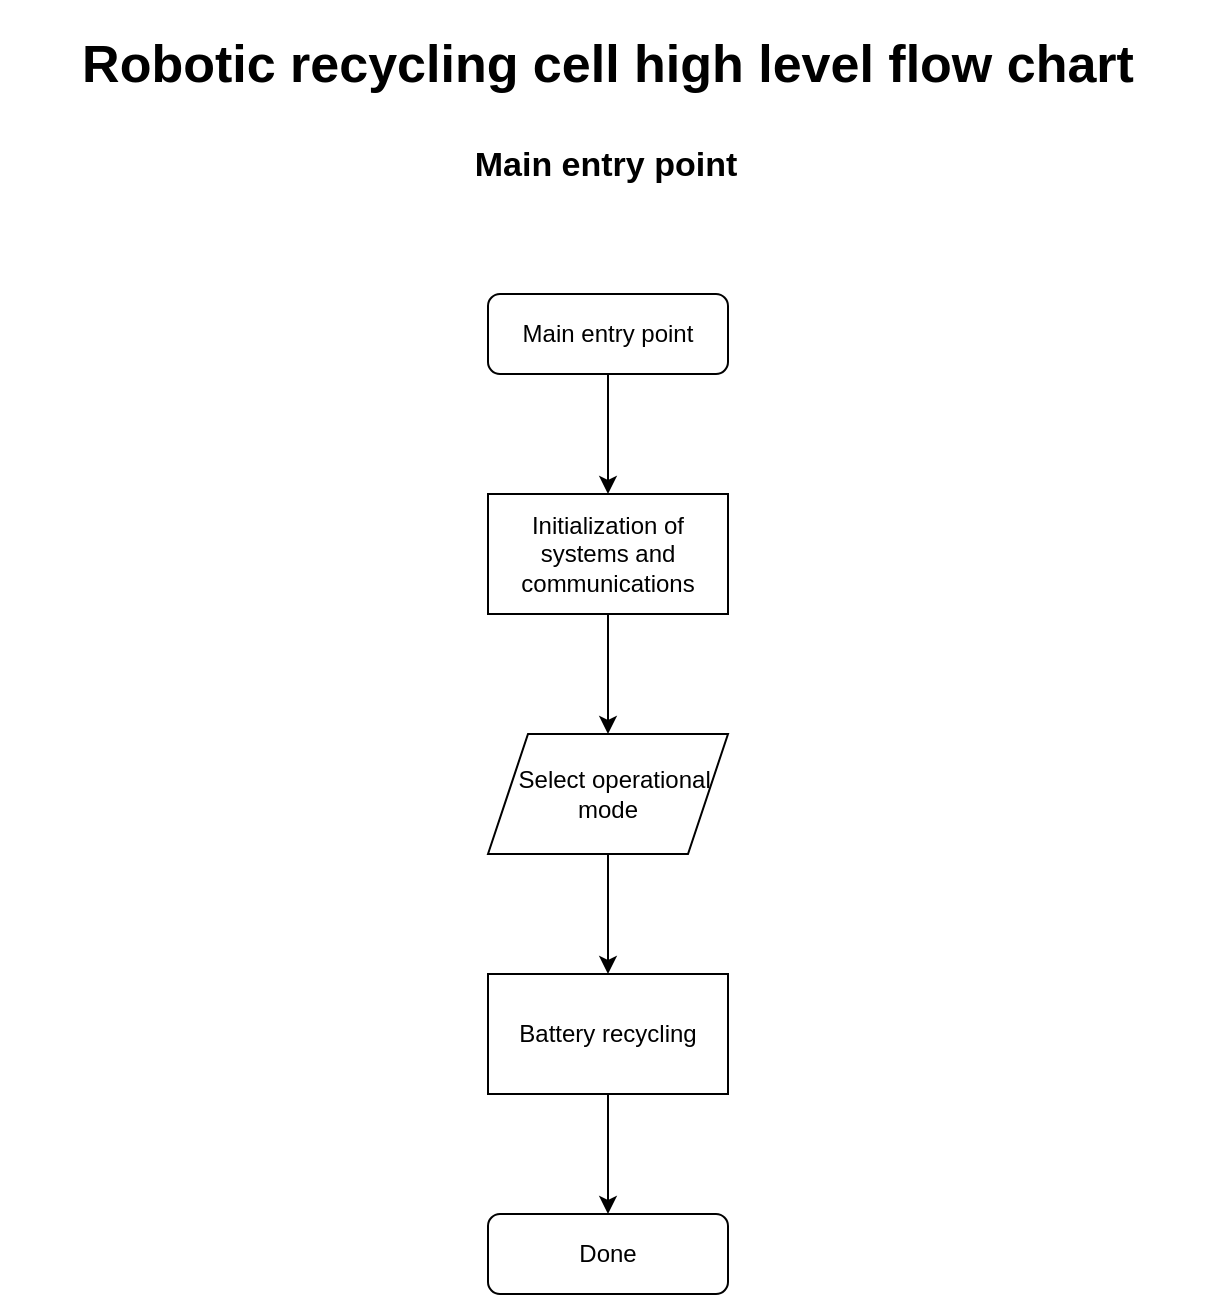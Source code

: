<mxfile version="26.1.1" pages="7">
  <diagram id="C5RBs43oDa-KdzZeNtuy" name="Main">
    <mxGraphModel dx="834" dy="511" grid="1" gridSize="10" guides="1" tooltips="1" connect="1" arrows="1" fold="1" page="1" pageScale="1" pageWidth="827" pageHeight="1169" math="0" shadow="0">
      <root>
        <mxCell id="WIyWlLk6GJQsqaUBKTNV-0" />
        <mxCell id="WIyWlLk6GJQsqaUBKTNV-1" parent="WIyWlLk6GJQsqaUBKTNV-0" />
        <mxCell id="11RXBTAd65POD9zUKf5H-2" value="" style="edgeStyle=orthogonalEdgeStyle;rounded=0;orthogonalLoop=1;jettySize=auto;html=1;" parent="WIyWlLk6GJQsqaUBKTNV-1" source="WIyWlLk6GJQsqaUBKTNV-3" target="11RXBTAd65POD9zUKf5H-0" edge="1">
          <mxGeometry relative="1" as="geometry" />
        </mxCell>
        <mxCell id="WIyWlLk6GJQsqaUBKTNV-3" value="Main entry point" style="rounded=1;whiteSpace=wrap;html=1;fontSize=12;glass=0;strokeWidth=1;shadow=0;" parent="WIyWlLk6GJQsqaUBKTNV-1" vertex="1">
          <mxGeometry x="354" y="160" width="120" height="40" as="geometry" />
        </mxCell>
        <mxCell id="q_KfeEagSFL4IjDplxOT-31" value="&lt;h1&gt;&lt;font style=&quot;font-size: 26px;&quot;&gt;Robotic recycling cell high level flow chart&lt;/font&gt;&lt;/h1&gt;" style="text;html=1;align=center;verticalAlign=middle;whiteSpace=wrap;rounded=0;" parent="WIyWlLk6GJQsqaUBKTNV-1" vertex="1">
          <mxGeometry x="111" y="30" width="606" height="30" as="geometry" />
        </mxCell>
        <mxCell id="11RXBTAd65POD9zUKf5H-4" value="" style="edgeStyle=orthogonalEdgeStyle;rounded=0;orthogonalLoop=1;jettySize=auto;html=1;" parent="WIyWlLk6GJQsqaUBKTNV-1" source="11RXBTAd65POD9zUKf5H-0" target="11RXBTAd65POD9zUKf5H-3" edge="1">
          <mxGeometry relative="1" as="geometry" />
        </mxCell>
        <mxCell id="11RXBTAd65POD9zUKf5H-0" value="Initialization of systems and communications" style="rounded=0;whiteSpace=wrap;html=1;" parent="WIyWlLk6GJQsqaUBKTNV-1" vertex="1">
          <mxGeometry x="354" y="260" width="120" height="60" as="geometry" />
        </mxCell>
        <mxCell id="11RXBTAd65POD9zUKf5H-6" value="" style="edgeStyle=orthogonalEdgeStyle;rounded=0;orthogonalLoop=1;jettySize=auto;html=1;" parent="WIyWlLk6GJQsqaUBKTNV-1" source="11RXBTAd65POD9zUKf5H-3" target="11RXBTAd65POD9zUKf5H-5" edge="1">
          <mxGeometry relative="1" as="geometry" />
        </mxCell>
        <mxCell id="11RXBTAd65POD9zUKf5H-3" value="&amp;nbsp; Select operational mode" style="shape=parallelogram;perimeter=parallelogramPerimeter;whiteSpace=wrap;html=1;fixedSize=1;" parent="WIyWlLk6GJQsqaUBKTNV-1" vertex="1">
          <mxGeometry x="354" y="380" width="120" height="60" as="geometry" />
        </mxCell>
        <mxCell id="11RXBTAd65POD9zUKf5H-8" value="" style="edgeStyle=orthogonalEdgeStyle;rounded=0;orthogonalLoop=1;jettySize=auto;html=1;" parent="WIyWlLk6GJQsqaUBKTNV-1" source="11RXBTAd65POD9zUKf5H-5" target="11RXBTAd65POD9zUKf5H-7" edge="1">
          <mxGeometry relative="1" as="geometry" />
        </mxCell>
        <mxCell id="11RXBTAd65POD9zUKf5H-5" value="Battery recycling" style="rounded=0;whiteSpace=wrap;html=1;" parent="WIyWlLk6GJQsqaUBKTNV-1" vertex="1">
          <mxGeometry x="354" y="500" width="120" height="60" as="geometry" />
        </mxCell>
        <mxCell id="11RXBTAd65POD9zUKf5H-7" value="Done" style="rounded=1;whiteSpace=wrap;html=1;fontSize=12;glass=0;strokeWidth=1;shadow=0;" parent="WIyWlLk6GJQsqaUBKTNV-1" vertex="1">
          <mxGeometry x="354" y="620" width="120" height="40" as="geometry" />
        </mxCell>
        <mxCell id="r1FCIUtbMPbD_QY-EfRL-0" value="&lt;h2&gt;&lt;font style=&quot;font-size: 17px;&quot;&gt;Main entry point&lt;/font&gt;&lt;/h2&gt;" style="text;html=1;align=center;verticalAlign=middle;whiteSpace=wrap;rounded=0;" vertex="1" parent="WIyWlLk6GJQsqaUBKTNV-1">
          <mxGeometry x="110" y="80" width="606" height="30" as="geometry" />
        </mxCell>
      </root>
    </mxGraphModel>
  </diagram>
  <diagram id="PJaZsdcNJsARZG44BiSc" name="Battery recycling">
    <mxGraphModel dx="1043" dy="639" grid="1" gridSize="10" guides="1" tooltips="1" connect="1" arrows="1" fold="1" page="1" pageScale="1" pageWidth="850" pageHeight="1100" math="0" shadow="0">
      <root>
        <mxCell id="0" />
        <mxCell id="1" parent="0" />
        <mxCell id="eTsdoco1rKTCBjLnpUmi-1" value="&lt;h1&gt;&lt;font style=&quot;font-size: 26px;&quot;&gt;Robotic recycling cell flow chart&lt;/font&gt;&lt;/h1&gt;" style="text;html=1;align=center;verticalAlign=middle;whiteSpace=wrap;rounded=0;" vertex="1" parent="1">
          <mxGeometry x="110" y="40" width="606" height="30" as="geometry" />
        </mxCell>
        <mxCell id="eTsdoco1rKTCBjLnpUmi-2" value="&lt;h2&gt;&lt;font style=&quot;font-size: 17px;&quot;&gt;Function: Battery recycling&lt;/font&gt;&lt;/h2&gt;" style="text;html=1;align=center;verticalAlign=middle;whiteSpace=wrap;rounded=0;" vertex="1" parent="1">
          <mxGeometry x="110" y="80" width="606" height="30" as="geometry" />
        </mxCell>
        <mxCell id="eTsdoco1rKTCBjLnpUmi-3" value="" style="edgeStyle=orthogonalEdgeStyle;rounded=0;orthogonalLoop=1;jettySize=auto;html=1;" edge="1" parent="1" source="eTsdoco1rKTCBjLnpUmi-4" target="eTsdoco1rKTCBjLnpUmi-6">
          <mxGeometry relative="1" as="geometry" />
        </mxCell>
        <mxCell id="eTsdoco1rKTCBjLnpUmi-4" value="Battery pack lid removal" style="rounded=0;whiteSpace=wrap;html=1;" vertex="1" parent="1">
          <mxGeometry x="353" y="280" width="120" height="60" as="geometry" />
        </mxCell>
        <mxCell id="eTsdoco1rKTCBjLnpUmi-5" value="" style="edgeStyle=orthogonalEdgeStyle;rounded=0;orthogonalLoop=1;jettySize=auto;html=1;" edge="1" parent="1" source="eTsdoco1rKTCBjLnpUmi-6" target="eTsdoco1rKTCBjLnpUmi-8">
          <mxGeometry relative="1" as="geometry" />
        </mxCell>
        <mxCell id="eTsdoco1rKTCBjLnpUmi-6" value="Battery pack analysis" style="rounded=0;whiteSpace=wrap;html=1;" vertex="1" parent="1">
          <mxGeometry x="353" y="420" width="120" height="60" as="geometry" />
        </mxCell>
        <mxCell id="eTsdoco1rKTCBjLnpUmi-7" value="" style="edgeStyle=orthogonalEdgeStyle;rounded=0;orthogonalLoop=1;jettySize=auto;html=1;" edge="1" parent="1" source="eTsdoco1rKTCBjLnpUmi-8" target="eTsdoco1rKTCBjLnpUmi-10">
          <mxGeometry relative="1" as="geometry" />
        </mxCell>
        <mxCell id="eTsdoco1rKTCBjLnpUmi-8" value="Swap bad modules" style="rounded=0;whiteSpace=wrap;html=1;" vertex="1" parent="1">
          <mxGeometry x="353" y="560" width="120" height="60" as="geometry" />
        </mxCell>
        <mxCell id="eTsdoco1rKTCBjLnpUmi-9" value="" style="edgeStyle=orthogonalEdgeStyle;rounded=0;orthogonalLoop=1;jettySize=auto;html=1;" edge="1" parent="1" source="eTsdoco1rKTCBjLnpUmi-10" target="eTsdoco1rKTCBjLnpUmi-12">
          <mxGeometry relative="1" as="geometry" />
        </mxCell>
        <mxCell id="eTsdoco1rKTCBjLnpUmi-10" value="Place missing modules" style="rounded=0;whiteSpace=wrap;html=1;" vertex="1" parent="1">
          <mxGeometry x="353" y="700" width="120" height="60" as="geometry" />
        </mxCell>
        <mxCell id="eTsdoco1rKTCBjLnpUmi-11" value="" style="edgeStyle=orthogonalEdgeStyle;rounded=0;orthogonalLoop=1;jettySize=auto;html=1;" edge="1" parent="1" source="eTsdoco1rKTCBjLnpUmi-12">
          <mxGeometry relative="1" as="geometry">
            <mxPoint x="413" y="980" as="targetPoint" />
          </mxGeometry>
        </mxCell>
        <mxCell id="eTsdoco1rKTCBjLnpUmi-12" value="Reinstall battery pack lid" style="rounded=0;whiteSpace=wrap;html=1;" vertex="1" parent="1">
          <mxGeometry x="353" y="840" width="120" height="60" as="geometry" />
        </mxCell>
        <mxCell id="eTsdoco1rKTCBjLnpUmi-13" value="Return" style="rounded=1;whiteSpace=wrap;html=1;fontSize=12;glass=0;strokeWidth=1;shadow=0;" vertex="1" parent="1">
          <mxGeometry x="354" y="980" width="120" height="40" as="geometry" />
        </mxCell>
        <mxCell id="eTsdoco1rKTCBjLnpUmi-14" value="" style="edgeStyle=orthogonalEdgeStyle;rounded=0;orthogonalLoop=1;jettySize=auto;html=1;" edge="1" parent="1">
          <mxGeometry relative="1" as="geometry">
            <mxPoint x="412.76" y="200" as="sourcePoint" />
            <mxPoint x="412.76" y="280" as="targetPoint" />
          </mxGeometry>
        </mxCell>
        <mxCell id="eTsdoco1rKTCBjLnpUmi-15" value="Entry point" style="rounded=1;whiteSpace=wrap;html=1;fontSize=12;glass=0;strokeWidth=1;shadow=0;" vertex="1" parent="1">
          <mxGeometry x="353" y="160" width="120" height="40" as="geometry" />
        </mxCell>
      </root>
    </mxGraphModel>
  </diagram>
  <diagram id="CGB4twL7A_MsffzvQkka" name="Lid removal">
    <mxGraphModel dx="981" dy="601" grid="1" gridSize="10" guides="1" tooltips="1" connect="1" arrows="1" fold="1" page="1" pageScale="1" pageWidth="850" pageHeight="1100" math="0" shadow="0">
      <root>
        <mxCell id="0" />
        <mxCell id="1" parent="0" />
        <mxCell id="VvLNxAZxilRf3RFcMVJp-2" value="Entry point" style="rounded=1;whiteSpace=wrap;html=1;fontSize=12;glass=0;strokeWidth=1;shadow=0;" vertex="1" parent="1">
          <mxGeometry x="208" y="160" width="120" height="40" as="geometry" />
        </mxCell>
        <mxCell id="VvLNxAZxilRf3RFcMVJp-3" value="&lt;h1&gt;&lt;font style=&quot;font-size: 26px;&quot;&gt;Robotic recycling cell flow chart&lt;/font&gt;&lt;/h1&gt;" style="text;html=1;align=center;verticalAlign=middle;whiteSpace=wrap;rounded=0;" vertex="1" parent="1">
          <mxGeometry x="110" y="40" width="606" height="30" as="geometry" />
        </mxCell>
        <mxCell id="VvLNxAZxilRf3RFcMVJp-4" value="&lt;h2&gt;&lt;font style=&quot;font-size: 17px;&quot;&gt;Function: Battery pack lid removal&lt;/font&gt;&lt;/h2&gt;" style="text;html=1;align=center;verticalAlign=middle;whiteSpace=wrap;rounded=0;" vertex="1" parent="1">
          <mxGeometry x="110" y="80" width="606" height="30" as="geometry" />
        </mxCell>
        <mxCell id="VvLNxAZxilRf3RFcMVJp-5" value="" style="edgeStyle=orthogonalEdgeStyle;rounded=0;orthogonalLoop=1;jettySize=auto;html=1;" edge="1" parent="1" source="VvLNxAZxilRf3RFcMVJp-6" target="VvLNxAZxilRf3RFcMVJp-8">
          <mxGeometry relative="1" as="geometry" />
        </mxCell>
        <mxCell id="VvLNxAZxilRf3RFcMVJp-6" value="&lt;div&gt;Robot action&lt;/div&gt;Open gripper" style="rounded=0;whiteSpace=wrap;html=1;" vertex="1" parent="1">
          <mxGeometry x="208" y="280" width="120" height="60" as="geometry" />
        </mxCell>
        <mxCell id="VvLNxAZxilRf3RFcMVJp-7" value="" style="edgeStyle=orthogonalEdgeStyle;rounded=0;orthogonalLoop=1;jettySize=auto;html=1;" edge="1" parent="1" source="VvLNxAZxilRf3RFcMVJp-8" target="VvLNxAZxilRf3RFcMVJp-10">
          <mxGeometry relative="1" as="geometry" />
        </mxCell>
        <mxCell id="VvLNxAZxilRf3RFcMVJp-8" value="Robot move-J&lt;div&gt;Home&lt;/div&gt;" style="rounded=0;whiteSpace=wrap;html=1;" vertex="1" parent="1">
          <mxGeometry x="208" y="420" width="120" height="60" as="geometry" />
        </mxCell>
        <mxCell id="VvLNxAZxilRf3RFcMVJp-9" value="" style="edgeStyle=orthogonalEdgeStyle;rounded=0;orthogonalLoop=1;jettySize=auto;html=1;" edge="1" parent="1" source="VvLNxAZxilRf3RFcMVJp-10" target="VvLNxAZxilRf3RFcMVJp-12">
          <mxGeometry relative="1" as="geometry" />
        </mxCell>
        <mxCell id="VvLNxAZxilRf3RFcMVJp-10" value="Robot move-J&lt;div&gt;Lid pickup app.&lt;/div&gt;" style="rounded=0;whiteSpace=wrap;html=1;" vertex="1" parent="1">
          <mxGeometry x="208" y="560" width="120" height="60" as="geometry" />
        </mxCell>
        <mxCell id="VvLNxAZxilRf3RFcMVJp-11" value="" style="edgeStyle=orthogonalEdgeStyle;rounded=0;orthogonalLoop=1;jettySize=auto;html=1;" edge="1" parent="1" source="VvLNxAZxilRf3RFcMVJp-12" target="VvLNxAZxilRf3RFcMVJp-14">
          <mxGeometry relative="1" as="geometry" />
        </mxCell>
        <mxCell id="VvLNxAZxilRf3RFcMVJp-12" value="Robot move-L&lt;div&gt;Lid pickup&lt;/div&gt;" style="rounded=0;whiteSpace=wrap;html=1;" vertex="1" parent="1">
          <mxGeometry x="208" y="700" width="120" height="60" as="geometry" />
        </mxCell>
        <mxCell id="VvLNxAZxilRf3RFcMVJp-13" value="" style="edgeStyle=orthogonalEdgeStyle;rounded=0;orthogonalLoop=1;jettySize=auto;html=1;" edge="1" parent="1" source="VvLNxAZxilRf3RFcMVJp-14" target="VvLNxAZxilRf3RFcMVJp-16">
          <mxGeometry relative="1" as="geometry" />
        </mxCell>
        <mxCell id="VvLNxAZxilRf3RFcMVJp-14" value="Robot action&lt;div&gt;Close gripper&lt;/div&gt;" style="rounded=0;whiteSpace=wrap;html=1;" vertex="1" parent="1">
          <mxGeometry x="208" y="840" width="120" height="60" as="geometry" />
        </mxCell>
        <mxCell id="VvLNxAZxilRf3RFcMVJp-15" value="" style="edgeStyle=orthogonalEdgeStyle;rounded=0;orthogonalLoop=1;jettySize=auto;html=1;entryX=0.5;entryY=0;entryDx=0;entryDy=0;exitX=0.5;exitY=1;exitDx=0;exitDy=0;" edge="1" parent="1" source="VvLNxAZxilRf3RFcMVJp-16" target="VvLNxAZxilRf3RFcMVJp-18">
          <mxGeometry relative="1" as="geometry">
            <Array as="points">
              <mxPoint x="268" y="1060" />
              <mxPoint x="423" y="1060" />
              <mxPoint x="423" y="260" />
              <mxPoint x="583" y="260" />
            </Array>
          </mxGeometry>
        </mxCell>
        <mxCell id="VvLNxAZxilRf3RFcMVJp-16" value="Robot move-L&lt;div&gt;Lid pickup app.&lt;/div&gt;" style="rounded=0;whiteSpace=wrap;html=1;" vertex="1" parent="1">
          <mxGeometry x="208" y="980" width="120" height="60" as="geometry" />
        </mxCell>
        <mxCell id="VvLNxAZxilRf3RFcMVJp-29" value="" style="edgeStyle=orthogonalEdgeStyle;rounded=0;orthogonalLoop=1;jettySize=auto;html=1;" edge="1" parent="1" source="VvLNxAZxilRf3RFcMVJp-18" target="VvLNxAZxilRf3RFcMVJp-20">
          <mxGeometry relative="1" as="geometry" />
        </mxCell>
        <mxCell id="VvLNxAZxilRf3RFcMVJp-18" value="Robot move-J&lt;div&gt;Lid storage app.&lt;/div&gt;" style="rounded=0;whiteSpace=wrap;html=1;" vertex="1" parent="1">
          <mxGeometry x="523" y="280" width="120" height="60" as="geometry" />
        </mxCell>
        <mxCell id="VvLNxAZxilRf3RFcMVJp-19" value="" style="edgeStyle=orthogonalEdgeStyle;rounded=0;orthogonalLoop=1;jettySize=auto;html=1;" edge="1" parent="1" source="VvLNxAZxilRf3RFcMVJp-20" target="VvLNxAZxilRf3RFcMVJp-22">
          <mxGeometry relative="1" as="geometry" />
        </mxCell>
        <mxCell id="VvLNxAZxilRf3RFcMVJp-20" value="Robot move-L&lt;div&gt;Lid storage&lt;/div&gt;" style="rounded=0;whiteSpace=wrap;html=1;" vertex="1" parent="1">
          <mxGeometry x="523" y="420" width="120" height="60" as="geometry" />
        </mxCell>
        <mxCell id="VvLNxAZxilRf3RFcMVJp-21" value="" style="edgeStyle=orthogonalEdgeStyle;rounded=0;orthogonalLoop=1;jettySize=auto;html=1;" edge="1" parent="1" source="VvLNxAZxilRf3RFcMVJp-22" target="VvLNxAZxilRf3RFcMVJp-24">
          <mxGeometry relative="1" as="geometry" />
        </mxCell>
        <mxCell id="VvLNxAZxilRf3RFcMVJp-22" value="Robot action&lt;div&gt;Open gripper&lt;/div&gt;" style="rounded=0;whiteSpace=wrap;html=1;" vertex="1" parent="1">
          <mxGeometry x="523" y="560" width="120" height="60" as="geometry" />
        </mxCell>
        <mxCell id="VvLNxAZxilRf3RFcMVJp-23" value="" style="edgeStyle=orthogonalEdgeStyle;rounded=0;orthogonalLoop=1;jettySize=auto;html=1;" edge="1" parent="1" source="VvLNxAZxilRf3RFcMVJp-24" target="VvLNxAZxilRf3RFcMVJp-26">
          <mxGeometry relative="1" as="geometry" />
        </mxCell>
        <mxCell id="VvLNxAZxilRf3RFcMVJp-24" value="Robot move-L&lt;div&gt;Lid storage app.&lt;/div&gt;" style="rounded=0;whiteSpace=wrap;html=1;" vertex="1" parent="1">
          <mxGeometry x="523" y="700" width="120" height="60" as="geometry" />
        </mxCell>
        <mxCell id="VvLNxAZxilRf3RFcMVJp-25" value="" style="edgeStyle=orthogonalEdgeStyle;rounded=0;orthogonalLoop=1;jettySize=auto;html=1;" edge="1" parent="1" source="VvLNxAZxilRf3RFcMVJp-26" target="VvLNxAZxilRf3RFcMVJp-27">
          <mxGeometry relative="1" as="geometry" />
        </mxCell>
        <mxCell id="VvLNxAZxilRf3RFcMVJp-26" value="Robot move-J&lt;div&gt;Home&lt;/div&gt;" style="rounded=0;whiteSpace=wrap;html=1;" vertex="1" parent="1">
          <mxGeometry x="523" y="840" width="120" height="60" as="geometry" />
        </mxCell>
        <mxCell id="VvLNxAZxilRf3RFcMVJp-27" value="Return" style="rounded=1;whiteSpace=wrap;html=1;fontSize=12;glass=0;strokeWidth=1;shadow=0;" vertex="1" parent="1">
          <mxGeometry x="523" y="980" width="120" height="40" as="geometry" />
        </mxCell>
        <mxCell id="VvLNxAZxilRf3RFcMVJp-28" value="" style="edgeStyle=orthogonalEdgeStyle;rounded=0;orthogonalLoop=1;jettySize=auto;html=1;" edge="1" parent="1">
          <mxGeometry relative="1" as="geometry">
            <mxPoint x="267.71" y="200" as="sourcePoint" />
            <mxPoint x="267.71" y="280" as="targetPoint" />
          </mxGeometry>
        </mxCell>
        <mxCell id="qJ6B0gjStWBx_j2CukSp-1" value="move-J represents a joint move of the TCP&lt;div&gt;&lt;br&gt;&lt;div&gt;move-L represents a linear move of the TCP&lt;/div&gt;&lt;div&gt;&lt;br&gt;&lt;/div&gt;&lt;div&gt;app. is short for approach and reffers to the approach position for a specific target&lt;/div&gt;&lt;/div&gt;" style="text;html=1;align=center;verticalAlign=middle;whiteSpace=wrap;rounded=0;" vertex="1" parent="1">
          <mxGeometry x="523" y="110" width="300" height="120" as="geometry" />
        </mxCell>
      </root>
    </mxGraphModel>
  </diagram>
  <diagram id="eQ-NQ8rqkrDSpY9TxrYD" name="Lid retrieval">
    <mxGraphModel dx="836" dy="518" grid="1" gridSize="10" guides="1" tooltips="1" connect="1" arrows="1" fold="1" page="1" pageScale="1" pageWidth="850" pageHeight="1100" math="0" shadow="0">
      <root>
        <mxCell id="0" />
        <mxCell id="1" parent="0" />
        <mxCell id="nUKtWlXIWF9nwfO6Lr5z-1" value="Entry point" style="rounded=1;whiteSpace=wrap;html=1;fontSize=12;glass=0;strokeWidth=1;shadow=0;" parent="1" vertex="1">
          <mxGeometry x="208" y="160" width="120" height="40" as="geometry" />
        </mxCell>
        <mxCell id="nUKtWlXIWF9nwfO6Lr5z-2" value="&lt;h1&gt;&lt;font style=&quot;font-size: 26px;&quot;&gt;Robotic recycling cell flow chart&lt;/font&gt;&lt;/h1&gt;" style="text;html=1;align=center;verticalAlign=middle;whiteSpace=wrap;rounded=0;" parent="1" vertex="1">
          <mxGeometry x="110" y="40" width="606" height="30" as="geometry" />
        </mxCell>
        <mxCell id="nUKtWlXIWF9nwfO6Lr5z-3" value="&lt;h2&gt;&lt;font style=&quot;font-size: 17px;&quot;&gt;Function: Battery pack lid retrieval&lt;/font&gt;&lt;/h2&gt;" style="text;html=1;align=center;verticalAlign=middle;whiteSpace=wrap;rounded=0;" parent="1" vertex="1">
          <mxGeometry x="110" y="80" width="606" height="30" as="geometry" />
        </mxCell>
        <mxCell id="nUKtWlXIWF9nwfO6Lr5z-4" value="" style="edgeStyle=orthogonalEdgeStyle;rounded=0;orthogonalLoop=1;jettySize=auto;html=1;" parent="1" source="nUKtWlXIWF9nwfO6Lr5z-5" target="nUKtWlXIWF9nwfO6Lr5z-7" edge="1">
          <mxGeometry relative="1" as="geometry" />
        </mxCell>
        <mxCell id="nUKtWlXIWF9nwfO6Lr5z-5" value="&lt;div&gt;Robot action&lt;/div&gt;Open gripper" style="rounded=0;whiteSpace=wrap;html=1;" parent="1" vertex="1">
          <mxGeometry x="208" y="280" width="120" height="60" as="geometry" />
        </mxCell>
        <mxCell id="nUKtWlXIWF9nwfO6Lr5z-6" value="" style="edgeStyle=orthogonalEdgeStyle;rounded=0;orthogonalLoop=1;jettySize=auto;html=1;" parent="1" source="nUKtWlXIWF9nwfO6Lr5z-7" target="nUKtWlXIWF9nwfO6Lr5z-9" edge="1">
          <mxGeometry relative="1" as="geometry" />
        </mxCell>
        <mxCell id="nUKtWlXIWF9nwfO6Lr5z-7" value="Robot move-J&lt;div&gt;Home&lt;/div&gt;" style="rounded=0;whiteSpace=wrap;html=1;" parent="1" vertex="1">
          <mxGeometry x="208" y="420" width="120" height="60" as="geometry" />
        </mxCell>
        <mxCell id="nUKtWlXIWF9nwfO6Lr5z-8" value="" style="edgeStyle=orthogonalEdgeStyle;rounded=0;orthogonalLoop=1;jettySize=auto;html=1;" parent="1" source="nUKtWlXIWF9nwfO6Lr5z-9" target="nUKtWlXIWF9nwfO6Lr5z-11" edge="1">
          <mxGeometry relative="1" as="geometry" />
        </mxCell>
        <mxCell id="nUKtWlXIWF9nwfO6Lr5z-9" value="Robot move-J&lt;div&gt;Lid storage app.&lt;/div&gt;" style="rounded=0;whiteSpace=wrap;html=1;" parent="1" vertex="1">
          <mxGeometry x="208" y="560" width="120" height="60" as="geometry" />
        </mxCell>
        <mxCell id="nUKtWlXIWF9nwfO6Lr5z-10" value="" style="edgeStyle=orthogonalEdgeStyle;rounded=0;orthogonalLoop=1;jettySize=auto;html=1;" parent="1" source="nUKtWlXIWF9nwfO6Lr5z-11" target="nUKtWlXIWF9nwfO6Lr5z-13" edge="1">
          <mxGeometry relative="1" as="geometry" />
        </mxCell>
        <mxCell id="nUKtWlXIWF9nwfO6Lr5z-11" value="Robot move-L&lt;div&gt;Lid storage&lt;/div&gt;" style="rounded=0;whiteSpace=wrap;html=1;" parent="1" vertex="1">
          <mxGeometry x="208" y="700" width="120" height="60" as="geometry" />
        </mxCell>
        <mxCell id="nUKtWlXIWF9nwfO6Lr5z-12" value="" style="edgeStyle=orthogonalEdgeStyle;rounded=0;orthogonalLoop=1;jettySize=auto;html=1;" parent="1" source="nUKtWlXIWF9nwfO6Lr5z-13" target="nUKtWlXIWF9nwfO6Lr5z-15" edge="1">
          <mxGeometry relative="1" as="geometry" />
        </mxCell>
        <mxCell id="nUKtWlXIWF9nwfO6Lr5z-13" value="Robot action&lt;div&gt;Close gripper&lt;/div&gt;" style="rounded=0;whiteSpace=wrap;html=1;" parent="1" vertex="1">
          <mxGeometry x="208" y="840" width="120" height="60" as="geometry" />
        </mxCell>
        <mxCell id="nUKtWlXIWF9nwfO6Lr5z-14" value="" style="edgeStyle=orthogonalEdgeStyle;rounded=0;orthogonalLoop=1;jettySize=auto;html=1;entryX=0.5;entryY=0;entryDx=0;entryDy=0;exitX=0.5;exitY=1;exitDx=0;exitDy=0;" parent="1" source="nUKtWlXIWF9nwfO6Lr5z-15" target="nUKtWlXIWF9nwfO6Lr5z-17" edge="1">
          <mxGeometry relative="1" as="geometry">
            <Array as="points">
              <mxPoint x="268" y="1060" />
              <mxPoint x="423" y="1060" />
              <mxPoint x="423" y="260" />
              <mxPoint x="583" y="260" />
            </Array>
          </mxGeometry>
        </mxCell>
        <mxCell id="nUKtWlXIWF9nwfO6Lr5z-15" value="Robot move-L&lt;div&gt;Lid storage app.&lt;/div&gt;" style="rounded=0;whiteSpace=wrap;html=1;" parent="1" vertex="1">
          <mxGeometry x="208" y="980" width="120" height="60" as="geometry" />
        </mxCell>
        <mxCell id="nUKtWlXIWF9nwfO6Lr5z-16" value="" style="edgeStyle=orthogonalEdgeStyle;rounded=0;orthogonalLoop=1;jettySize=auto;html=1;" parent="1" source="nUKtWlXIWF9nwfO6Lr5z-17" target="nUKtWlXIWF9nwfO6Lr5z-19" edge="1">
          <mxGeometry relative="1" as="geometry" />
        </mxCell>
        <mxCell id="nUKtWlXIWF9nwfO6Lr5z-17" value="Robot move-J&lt;div&gt;Lid pickup app.&lt;/div&gt;" style="rounded=0;whiteSpace=wrap;html=1;" parent="1" vertex="1">
          <mxGeometry x="523" y="280" width="120" height="60" as="geometry" />
        </mxCell>
        <mxCell id="nUKtWlXIWF9nwfO6Lr5z-18" value="" style="edgeStyle=orthogonalEdgeStyle;rounded=0;orthogonalLoop=1;jettySize=auto;html=1;" parent="1" source="nUKtWlXIWF9nwfO6Lr5z-19" target="nUKtWlXIWF9nwfO6Lr5z-21" edge="1">
          <mxGeometry relative="1" as="geometry" />
        </mxCell>
        <mxCell id="nUKtWlXIWF9nwfO6Lr5z-19" value="Robot move-L&lt;div&gt;Lid pickup&lt;/div&gt;" style="rounded=0;whiteSpace=wrap;html=1;" parent="1" vertex="1">
          <mxGeometry x="523" y="420" width="120" height="60" as="geometry" />
        </mxCell>
        <mxCell id="nUKtWlXIWF9nwfO6Lr5z-20" value="" style="edgeStyle=orthogonalEdgeStyle;rounded=0;orthogonalLoop=1;jettySize=auto;html=1;" parent="1" source="nUKtWlXIWF9nwfO6Lr5z-21" target="nUKtWlXIWF9nwfO6Lr5z-23" edge="1">
          <mxGeometry relative="1" as="geometry" />
        </mxCell>
        <mxCell id="nUKtWlXIWF9nwfO6Lr5z-21" value="Robot action&lt;div&gt;Open gripper&lt;/div&gt;" style="rounded=0;whiteSpace=wrap;html=1;" parent="1" vertex="1">
          <mxGeometry x="523" y="560" width="120" height="60" as="geometry" />
        </mxCell>
        <mxCell id="nUKtWlXIWF9nwfO6Lr5z-22" value="" style="edgeStyle=orthogonalEdgeStyle;rounded=0;orthogonalLoop=1;jettySize=auto;html=1;" parent="1" source="nUKtWlXIWF9nwfO6Lr5z-23" target="nUKtWlXIWF9nwfO6Lr5z-25" edge="1">
          <mxGeometry relative="1" as="geometry" />
        </mxCell>
        <mxCell id="nUKtWlXIWF9nwfO6Lr5z-23" value="Robot move-L&lt;div&gt;Lid pickup app.&lt;/div&gt;" style="rounded=0;whiteSpace=wrap;html=1;" parent="1" vertex="1">
          <mxGeometry x="523" y="700" width="120" height="60" as="geometry" />
        </mxCell>
        <mxCell id="nUKtWlXIWF9nwfO6Lr5z-24" value="" style="edgeStyle=orthogonalEdgeStyle;rounded=0;orthogonalLoop=1;jettySize=auto;html=1;" parent="1" source="nUKtWlXIWF9nwfO6Lr5z-25" target="nUKtWlXIWF9nwfO6Lr5z-26" edge="1">
          <mxGeometry relative="1" as="geometry" />
        </mxCell>
        <mxCell id="nUKtWlXIWF9nwfO6Lr5z-25" value="Robot move-J&lt;div&gt;Home&lt;/div&gt;" style="rounded=0;whiteSpace=wrap;html=1;" parent="1" vertex="1">
          <mxGeometry x="523" y="840" width="120" height="60" as="geometry" />
        </mxCell>
        <mxCell id="nUKtWlXIWF9nwfO6Lr5z-26" value="Return" style="rounded=1;whiteSpace=wrap;html=1;fontSize=12;glass=0;strokeWidth=1;shadow=0;" parent="1" vertex="1">
          <mxGeometry x="523" y="980" width="120" height="40" as="geometry" />
        </mxCell>
        <mxCell id="nUKtWlXIWF9nwfO6Lr5z-27" value="" style="edgeStyle=orthogonalEdgeStyle;rounded=0;orthogonalLoop=1;jettySize=auto;html=1;" parent="1" edge="1">
          <mxGeometry relative="1" as="geometry">
            <mxPoint x="267.71" y="200" as="sourcePoint" />
            <mxPoint x="267.71" y="280" as="targetPoint" />
          </mxGeometry>
        </mxCell>
        <mxCell id="5JFHvt00BVsbPhm1ZB-e-1" value="move-J represents a joint move of the TCP&lt;div&gt;&lt;br&gt;&lt;div&gt;move-L represents a linear move of the TCP&lt;/div&gt;&lt;div&gt;&lt;br&gt;&lt;/div&gt;&lt;div&gt;app. is short for approach and reffers to the approach position for a specific target&lt;/div&gt;&lt;/div&gt;" style="text;html=1;align=center;verticalAlign=middle;whiteSpace=wrap;rounded=0;" parent="1" vertex="1">
          <mxGeometry x="523" y="110" width="300" height="120" as="geometry" />
        </mxCell>
      </root>
    </mxGraphModel>
  </diagram>
  <diagram id="5Ox5WLUeD1lvmYbe6ef4" name="Battery pack analysis">
    <mxGraphModel dx="836" dy="518" grid="1" gridSize="10" guides="1" tooltips="1" connect="1" arrows="1" fold="1" page="1" pageScale="1" pageWidth="850" pageHeight="1100" math="0" shadow="0">
      <root>
        <mxCell id="0" />
        <mxCell id="1" parent="0" />
        <mxCell id="JHNQAutd9Ra2wCSpnC10-1" value="&lt;h1&gt;&lt;font style=&quot;font-size: 26px;&quot;&gt;Robotic recycling cell flow chart&lt;/font&gt;&lt;/h1&gt;" style="text;html=1;align=center;verticalAlign=middle;whiteSpace=wrap;rounded=0;" parent="1" vertex="1">
          <mxGeometry x="110" y="40" width="606" height="30" as="geometry" />
        </mxCell>
        <mxCell id="JHNQAutd9Ra2wCSpnC10-2" value="&lt;h2&gt;&lt;font style=&quot;font-size: 17px;&quot;&gt;Function: Battery pack analysis&lt;/font&gt;&lt;/h2&gt;" style="text;html=1;align=center;verticalAlign=middle;whiteSpace=wrap;rounded=0;" parent="1" vertex="1">
          <mxGeometry x="110" y="80" width="606" height="30" as="geometry" />
        </mxCell>
        <mxCell id="JHNQAutd9Ra2wCSpnC10-3" value="" style="edgeStyle=orthogonalEdgeStyle;rounded=0;orthogonalLoop=1;jettySize=auto;html=1;" parent="1" source="JHNQAutd9Ra2wCSpnC10-4" target="JHNQAutd9Ra2wCSpnC10-6" edge="1">
          <mxGeometry relative="1" as="geometry" />
        </mxCell>
        <mxCell id="JHNQAutd9Ra2wCSpnC10-4" value="RPi action&lt;div&gt;Take 10 images&lt;/div&gt;" style="rounded=0;whiteSpace=wrap;html=1;" parent="1" vertex="1">
          <mxGeometry x="353" y="280" width="120" height="60" as="geometry" />
        </mxCell>
        <mxCell id="JHNQAutd9Ra2wCSpnC10-5" value="" style="edgeStyle=orthogonalEdgeStyle;rounded=0;orthogonalLoop=1;jettySize=auto;html=1;" parent="1" source="JHNQAutd9Ra2wCSpnC10-6" target="JHNQAutd9Ra2wCSpnC10-8" edge="1">
          <mxGeometry relative="1" as="geometry" />
        </mxCell>
        <mxCell id="JHNQAutd9Ra2wCSpnC10-6" value="RPi numpy&lt;div&gt;Average images&lt;/div&gt;" style="rounded=0;whiteSpace=wrap;html=1;" parent="1" vertex="1">
          <mxGeometry x="353" y="420" width="120" height="60" as="geometry" />
        </mxCell>
        <mxCell id="JHNQAutd9Ra2wCSpnC10-7" value="" style="edgeStyle=orthogonalEdgeStyle;rounded=0;orthogonalLoop=1;jettySize=auto;html=1;" parent="1" source="JHNQAutd9Ra2wCSpnC10-8" target="JHNQAutd9Ra2wCSpnC10-10" edge="1">
          <mxGeometry relative="1" as="geometry" />
        </mxCell>
        <mxCell id="JHNQAutd9Ra2wCSpnC10-8" value="RPi OpenCV&lt;div&gt;Detect colors&lt;/div&gt;" style="rounded=0;whiteSpace=wrap;html=1;" parent="1" vertex="1">
          <mxGeometry x="353" y="560" width="120" height="60" as="geometry" />
        </mxCell>
        <mxCell id="JHNQAutd9Ra2wCSpnC10-10" value="RPi action&lt;div&gt;Prase array with color data&lt;/div&gt;" style="rounded=0;whiteSpace=wrap;html=1;" parent="1" vertex="1">
          <mxGeometry x="353" y="700" width="120" height="60" as="geometry" />
        </mxCell>
        <mxCell id="JHNQAutd9Ra2wCSpnC10-11" value="" style="edgeStyle=orthogonalEdgeStyle;rounded=0;orthogonalLoop=1;jettySize=auto;html=1;" parent="1" edge="1">
          <mxGeometry relative="1" as="geometry">
            <mxPoint x="413" y="840" as="targetPoint" />
            <mxPoint x="413.0" y="760" as="sourcePoint" />
          </mxGeometry>
        </mxCell>
        <mxCell id="JHNQAutd9Ra2wCSpnC10-13" value="Return" style="rounded=1;whiteSpace=wrap;html=1;fontSize=12;glass=0;strokeWidth=1;shadow=0;" parent="1" vertex="1">
          <mxGeometry x="354" y="840" width="120" height="40" as="geometry" />
        </mxCell>
        <mxCell id="JHNQAutd9Ra2wCSpnC10-14" value="" style="edgeStyle=orthogonalEdgeStyle;rounded=0;orthogonalLoop=1;jettySize=auto;html=1;" parent="1" edge="1">
          <mxGeometry relative="1" as="geometry">
            <mxPoint x="412.76" y="200" as="sourcePoint" />
            <mxPoint x="412.76" y="280" as="targetPoint" />
          </mxGeometry>
        </mxCell>
        <mxCell id="JHNQAutd9Ra2wCSpnC10-15" value="Entry point" style="rounded=1;whiteSpace=wrap;html=1;fontSize=12;glass=0;strokeWidth=1;shadow=0;" parent="1" vertex="1">
          <mxGeometry x="353" y="160" width="120" height="40" as="geometry" />
        </mxCell>
      </root>
    </mxGraphModel>
  </diagram>
  <diagram id="I_1zTt-ktqty37wB5W0t" name="Swap bad modules">
    <mxGraphModel dx="1393" dy="863" grid="1" gridSize="10" guides="1" tooltips="1" connect="1" arrows="1" fold="1" page="1" pageScale="1" pageWidth="850" pageHeight="1100" math="0" shadow="0">
      <root>
        <mxCell id="0" />
        <mxCell id="1" parent="0" />
        <mxCell id="kGXKdoTdgQltqSgIUL9S-1" value="Entry point" style="rounded=1;whiteSpace=wrap;html=1;fontSize=12;glass=0;strokeWidth=1;shadow=0;" parent="1" vertex="1">
          <mxGeometry x="208" y="160" width="120" height="40" as="geometry" />
        </mxCell>
        <mxCell id="kGXKdoTdgQltqSgIUL9S-2" value="&lt;h1&gt;&lt;font style=&quot;font-size: 26px;&quot;&gt;Robotic recycling cell flow chart&lt;/font&gt;&lt;/h1&gt;" style="text;html=1;align=center;verticalAlign=middle;whiteSpace=wrap;rounded=0;" parent="1" vertex="1">
          <mxGeometry x="110" y="40" width="606" height="30" as="geometry" />
        </mxCell>
        <mxCell id="kGXKdoTdgQltqSgIUL9S-3" value="&lt;h2&gt;&lt;font style=&quot;font-size: 17px;&quot;&gt;Function: Swap bad modules&lt;/font&gt;&lt;/h2&gt;" style="text;html=1;align=center;verticalAlign=middle;whiteSpace=wrap;rounded=0;" parent="1" vertex="1">
          <mxGeometry x="110" y="80" width="606" height="30" as="geometry" />
        </mxCell>
        <mxCell id="kGXKdoTdgQltqSgIUL9S-4" value="" style="edgeStyle=orthogonalEdgeStyle;rounded=0;orthogonalLoop=1;jettySize=auto;html=1;" parent="1" source="kGXKdoTdgQltqSgIUL9S-5" target="kGXKdoTdgQltqSgIUL9S-7" edge="1">
          <mxGeometry relative="1" as="geometry" />
        </mxCell>
        <mxCell id="kGXKdoTdgQltqSgIUL9S-5" value="&lt;div&gt;Robot action&lt;/div&gt;Open gripper" style="rounded=0;whiteSpace=wrap;html=1;" parent="1" vertex="1">
          <mxGeometry x="208" y="280" width="120" height="60" as="geometry" />
        </mxCell>
        <mxCell id="kGXKdoTdgQltqSgIUL9S-6" value="" style="edgeStyle=orthogonalEdgeStyle;rounded=0;orthogonalLoop=1;jettySize=auto;html=1;" parent="1" source="kGXKdoTdgQltqSgIUL9S-7" target="kGXKdoTdgQltqSgIUL9S-9" edge="1">
          <mxGeometry relative="1" as="geometry" />
        </mxCell>
        <mxCell id="kGXKdoTdgQltqSgIUL9S-7" value="Robot move-J&lt;div&gt;Home&lt;/div&gt;" style="rounded=0;whiteSpace=wrap;html=1;" parent="1" vertex="1">
          <mxGeometry x="208" y="420" width="120" height="60" as="geometry" />
        </mxCell>
        <mxCell id="kGXKdoTdgQltqSgIUL9S-8" value="" style="edgeStyle=orthogonalEdgeStyle;rounded=0;orthogonalLoop=1;jettySize=auto;html=1;" parent="1" source="kGXKdoTdgQltqSgIUL9S-9" target="kGXKdoTdgQltqSgIUL9S-11" edge="1">
          <mxGeometry relative="1" as="geometry" />
        </mxCell>
        <mxCell id="kGXKdoTdgQltqSgIUL9S-9" value="Robot move-J&lt;div&gt;Bad module at index [i] app.&lt;/div&gt;" style="rounded=0;whiteSpace=wrap;html=1;" parent="1" vertex="1">
          <mxGeometry x="208" y="560" width="120" height="60" as="geometry" />
        </mxCell>
        <mxCell id="kGXKdoTdgQltqSgIUL9S-10" value="" style="edgeStyle=orthogonalEdgeStyle;rounded=0;orthogonalLoop=1;jettySize=auto;html=1;" parent="1" source="kGXKdoTdgQltqSgIUL9S-11" target="kGXKdoTdgQltqSgIUL9S-13" edge="1">
          <mxGeometry relative="1" as="geometry" />
        </mxCell>
        <mxCell id="kGXKdoTdgQltqSgIUL9S-11" value="Robot move-L&lt;div&gt;Bad module at index [i]&lt;/div&gt;" style="rounded=0;whiteSpace=wrap;html=1;" parent="1" vertex="1">
          <mxGeometry x="208" y="700" width="120" height="60" as="geometry" />
        </mxCell>
        <mxCell id="kGXKdoTdgQltqSgIUL9S-12" value="" style="edgeStyle=orthogonalEdgeStyle;rounded=0;orthogonalLoop=1;jettySize=auto;html=1;" parent="1" source="kGXKdoTdgQltqSgIUL9S-13" target="kGXKdoTdgQltqSgIUL9S-15" edge="1">
          <mxGeometry relative="1" as="geometry" />
        </mxCell>
        <mxCell id="kGXKdoTdgQltqSgIUL9S-13" value="Robot action&lt;div&gt;Close gripper&lt;/div&gt;" style="rounded=0;whiteSpace=wrap;html=1;" parent="1" vertex="1">
          <mxGeometry x="208" y="840" width="120" height="60" as="geometry" />
        </mxCell>
        <mxCell id="kGXKdoTdgQltqSgIUL9S-14" value="" style="edgeStyle=orthogonalEdgeStyle;rounded=0;orthogonalLoop=1;jettySize=auto;html=1;entryX=0.5;entryY=0;entryDx=0;entryDy=0;exitX=0.5;exitY=1;exitDx=0;exitDy=0;" parent="1" source="kGXKdoTdgQltqSgIUL9S-15" target="kGXKdoTdgQltqSgIUL9S-17" edge="1">
          <mxGeometry relative="1" as="geometry">
            <Array as="points">
              <mxPoint x="268" y="1060" />
              <mxPoint x="423" y="1060" />
              <mxPoint x="423" y="260" />
              <mxPoint x="583" y="260" />
            </Array>
          </mxGeometry>
        </mxCell>
        <mxCell id="kGXKdoTdgQltqSgIUL9S-15" value="Robot move-L&lt;div&gt;Bad module at index [i] app.&lt;/div&gt;" style="rounded=0;whiteSpace=wrap;html=1;" parent="1" vertex="1">
          <mxGeometry x="208" y="980" width="120" height="60" as="geometry" />
        </mxCell>
        <mxCell id="kGXKdoTdgQltqSgIUL9S-16" value="" style="edgeStyle=orthogonalEdgeStyle;rounded=0;orthogonalLoop=1;jettySize=auto;html=1;" parent="1" source="kGXKdoTdgQltqSgIUL9S-17" target="kGXKdoTdgQltqSgIUL9S-19" edge="1">
          <mxGeometry relative="1" as="geometry" />
        </mxCell>
        <mxCell id="kGXKdoTdgQltqSgIUL9S-17" value="Robot move-J&lt;div&gt;Home&lt;/div&gt;" style="rounded=0;whiteSpace=wrap;html=1;dashed=1;" parent="1" vertex="1">
          <mxGeometry x="523" y="280" width="120" height="60" as="geometry" />
        </mxCell>
        <mxCell id="kGXKdoTdgQltqSgIUL9S-18" value="" style="edgeStyle=orthogonalEdgeStyle;rounded=0;orthogonalLoop=1;jettySize=auto;html=1;" parent="1" source="kGXKdoTdgQltqSgIUL9S-19" target="kGXKdoTdgQltqSgIUL9S-21" edge="1">
          <mxGeometry relative="1" as="geometry" />
        </mxCell>
        <mxCell id="kGXKdoTdgQltqSgIUL9S-19" value="Robot move-J&lt;div&gt;Red modules slide app.&lt;/div&gt;" style="rounded=0;whiteSpace=wrap;html=1;" parent="1" vertex="1">
          <mxGeometry x="523" y="420" width="120" height="60" as="geometry" />
        </mxCell>
        <mxCell id="kGXKdoTdgQltqSgIUL9S-20" value="" style="edgeStyle=orthogonalEdgeStyle;rounded=0;orthogonalLoop=1;jettySize=auto;html=1;" parent="1" source="kGXKdoTdgQltqSgIUL9S-21" target="kGXKdoTdgQltqSgIUL9S-23" edge="1">
          <mxGeometry relative="1" as="geometry" />
        </mxCell>
        <mxCell id="kGXKdoTdgQltqSgIUL9S-21" value="Robot move-L&lt;div&gt;Red modules slide&lt;/div&gt;" style="rounded=0;whiteSpace=wrap;html=1;" parent="1" vertex="1">
          <mxGeometry x="523" y="560" width="120" height="60" as="geometry" />
        </mxCell>
        <mxCell id="kGXKdoTdgQltqSgIUL9S-22" value="" style="edgeStyle=orthogonalEdgeStyle;rounded=0;orthogonalLoop=1;jettySize=auto;html=1;" parent="1" source="kGXKdoTdgQltqSgIUL9S-23" target="kGXKdoTdgQltqSgIUL9S-25" edge="1">
          <mxGeometry relative="1" as="geometry" />
        </mxCell>
        <mxCell id="kGXKdoTdgQltqSgIUL9S-23" value="Robot action&lt;div&gt;Open gripper&lt;/div&gt;" style="rounded=0;whiteSpace=wrap;html=1;" parent="1" vertex="1">
          <mxGeometry x="523" y="700" width="120" height="60" as="geometry" />
        </mxCell>
        <mxCell id="9Ll4B5GNzobqDyug7mI9-3" value="" style="edgeStyle=orthogonalEdgeStyle;rounded=0;orthogonalLoop=1;jettySize=auto;html=1;" edge="1" parent="1" source="kGXKdoTdgQltqSgIUL9S-25">
          <mxGeometry relative="1" as="geometry">
            <mxPoint x="583" y="980" as="targetPoint" />
          </mxGeometry>
        </mxCell>
        <mxCell id="kGXKdoTdgQltqSgIUL9S-25" value="Robot move-L&lt;div&gt;Red modules slide app.&lt;/div&gt;" style="rounded=0;whiteSpace=wrap;html=1;" parent="1" vertex="1">
          <mxGeometry x="523" y="840" width="120" height="60" as="geometry" />
        </mxCell>
        <mxCell id="kGXKdoTdgQltqSgIUL9S-27" value="" style="edgeStyle=orthogonalEdgeStyle;rounded=0;orthogonalLoop=1;jettySize=auto;html=1;" parent="1" edge="1">
          <mxGeometry relative="1" as="geometry">
            <mxPoint x="267.71" y="200" as="sourcePoint" />
            <mxPoint x="267.71" y="280" as="targetPoint" />
          </mxGeometry>
        </mxCell>
        <mxCell id="XelpG0t6MIpjnM34WK1y-1" value="move-J represents a joint move of the TCP&lt;div&gt;&lt;br&gt;&lt;div&gt;move-L represents a linear move of the TCP&lt;/div&gt;&lt;div&gt;&lt;br&gt;&lt;/div&gt;&lt;div&gt;app. is short for approach and refers to the approach position for a specific target&lt;/div&gt;&lt;/div&gt;&lt;div&gt;&lt;br&gt;&lt;/div&gt;&lt;div&gt;As multiple bad modules might be present in the battery pack, an index i is created to keep track on the module that is currently being processed&lt;/div&gt;" style="text;html=1;align=center;verticalAlign=middle;whiteSpace=wrap;rounded=0;" parent="1" vertex="1">
          <mxGeometry x="523" y="110" width="300" height="120" as="geometry" />
        </mxCell>
        <mxCell id="OuIM3dNjTCmLHOAE0JAP-3" style="edgeStyle=orthogonalEdgeStyle;rounded=0;orthogonalLoop=1;jettySize=auto;html=1;exitX=0;exitY=0.5;exitDx=0;exitDy=0;entryX=1;entryY=0.5;entryDx=0;entryDy=0;" parent="1" source="OuIM3dNjTCmLHOAE0JAP-1" target="kGXKdoTdgQltqSgIUL9S-17" edge="1">
          <mxGeometry relative="1" as="geometry" />
        </mxCell>
        <mxCell id="OuIM3dNjTCmLHOAE0JAP-1" value="Only needed if collision will occur (can be put as via)" style="text;html=1;align=center;verticalAlign=middle;whiteSpace=wrap;rounded=0;" parent="1" vertex="1">
          <mxGeometry x="683" y="295" width="140" height="30" as="geometry" />
        </mxCell>
        <mxCell id="9Ll4B5GNzobqDyug7mI9-7" style="edgeStyle=orthogonalEdgeStyle;rounded=0;orthogonalLoop=1;jettySize=auto;html=1;exitX=0;exitY=0.5;exitDx=0;exitDy=0;" edge="1" parent="1" source="9Ll4B5GNzobqDyug7mI9-6">
          <mxGeometry relative="1" as="geometry">
            <mxPoint x="590" y="934.905" as="targetPoint" />
          </mxGeometry>
        </mxCell>
        <mxCell id="9Ll4B5GNzobqDyug7mI9-6" value="Might cause a collision, maybe insert via point" style="text;html=1;align=center;verticalAlign=middle;whiteSpace=wrap;rounded=0;" vertex="1" parent="1">
          <mxGeometry x="683" y="920" width="140" height="30" as="geometry" />
        </mxCell>
        <mxCell id="9Ll4B5GNzobqDyug7mI9-8" value="" style="edgeStyle=orthogonalEdgeStyle;rounded=0;orthogonalLoop=1;jettySize=auto;html=1;" edge="1" parent="1" source="9Ll4B5GNzobqDyug7mI9-9" target="9Ll4B5GNzobqDyug7mI9-10">
          <mxGeometry relative="1" as="geometry" />
        </mxCell>
        <mxCell id="9Ll4B5GNzobqDyug7mI9-9" value="Robot move-J&lt;div&gt;Blue modules slide app.&lt;/div&gt;" style="rounded=0;whiteSpace=wrap;html=1;" vertex="1" parent="1">
          <mxGeometry x="74" y="1300" width="120" height="60" as="geometry" />
        </mxCell>
        <mxCell id="9Ll4B5GNzobqDyug7mI9-15" value="" style="edgeStyle=orthogonalEdgeStyle;rounded=0;orthogonalLoop=1;jettySize=auto;html=1;" edge="1" parent="1" source="9Ll4B5GNzobqDyug7mI9-10" target="9Ll4B5GNzobqDyug7mI9-14">
          <mxGeometry relative="1" as="geometry" />
        </mxCell>
        <mxCell id="9Ll4B5GNzobqDyug7mI9-10" value="Robot move-L&lt;div&gt;Blue modules slide&lt;/div&gt;" style="rounded=0;whiteSpace=wrap;html=1;" vertex="1" parent="1">
          <mxGeometry x="74" y="1440" width="120" height="60" as="geometry" />
        </mxCell>
        <mxCell id="9Ll4B5GNzobqDyug7mI9-11" value="&lt;b&gt;Continues on next page&lt;/b&gt;" style="text;html=1;align=center;verticalAlign=middle;resizable=0;points=[];autosize=1;strokeColor=none;fillColor=none;" vertex="1" parent="1">
          <mxGeometry x="503" y="995" width="160" height="30" as="geometry" />
        </mxCell>
        <mxCell id="9Ll4B5GNzobqDyug7mI9-12" value="" style="edgeStyle=orthogonalEdgeStyle;rounded=0;orthogonalLoop=1;jettySize=auto;html=1;" edge="1" parent="1">
          <mxGeometry relative="1" as="geometry">
            <mxPoint x="133.5" y="1220" as="sourcePoint" />
            <mxPoint x="133.5" y="1300" as="targetPoint" />
          </mxGeometry>
        </mxCell>
        <mxCell id="9Ll4B5GNzobqDyug7mI9-13" value="&lt;b&gt;Extension from previous page&lt;/b&gt;" style="text;html=1;align=center;verticalAlign=middle;resizable=0;points=[];autosize=1;strokeColor=none;fillColor=none;" vertex="1" parent="1">
          <mxGeometry x="34" y="1180" width="200" height="30" as="geometry" />
        </mxCell>
        <mxCell id="9Ll4B5GNzobqDyug7mI9-17" value="" style="edgeStyle=orthogonalEdgeStyle;rounded=0;orthogonalLoop=1;jettySize=auto;html=1;" edge="1" parent="1" source="9Ll4B5GNzobqDyug7mI9-14" target="9Ll4B5GNzobqDyug7mI9-16">
          <mxGeometry relative="1" as="geometry" />
        </mxCell>
        <mxCell id="9Ll4B5GNzobqDyug7mI9-14" value="Robot action&lt;div&gt;Close gripper&lt;/div&gt;" style="rounded=0;whiteSpace=wrap;html=1;" vertex="1" parent="1">
          <mxGeometry x="74" y="1580" width="120" height="60" as="geometry" />
        </mxCell>
        <mxCell id="9Ll4B5GNzobqDyug7mI9-19" value="" style="edgeStyle=orthogonalEdgeStyle;rounded=0;orthogonalLoop=1;jettySize=auto;html=1;" edge="1" parent="1" source="9Ll4B5GNzobqDyug7mI9-16" target="9Ll4B5GNzobqDyug7mI9-18">
          <mxGeometry relative="1" as="geometry" />
        </mxCell>
        <mxCell id="9Ll4B5GNzobqDyug7mI9-16" value="Robot move-L&lt;div&gt;Blue modules slide app.&lt;/div&gt;" style="rounded=0;whiteSpace=wrap;html=1;" vertex="1" parent="1">
          <mxGeometry x="74" y="1720" width="120" height="60" as="geometry" />
        </mxCell>
        <mxCell id="9Ll4B5GNzobqDyug7mI9-21" value="" style="edgeStyle=orthogonalEdgeStyle;rounded=0;orthogonalLoop=1;jettySize=auto;html=1;" edge="1" parent="1" source="9Ll4B5GNzobqDyug7mI9-18">
          <mxGeometry relative="1" as="geometry">
            <mxPoint x="134.0" y="2000" as="targetPoint" />
          </mxGeometry>
        </mxCell>
        <mxCell id="9Ll4B5GNzobqDyug7mI9-18" value="Robot move-J&lt;div&gt;Home&lt;/div&gt;" style="rounded=0;whiteSpace=wrap;html=1;" vertex="1" parent="1">
          <mxGeometry x="74" y="1860" width="120" height="60" as="geometry" />
        </mxCell>
        <mxCell id="9Ll4B5GNzobqDyug7mI9-24" value="" style="edgeStyle=orthogonalEdgeStyle;rounded=0;orthogonalLoop=1;jettySize=auto;html=1;" edge="1" parent="1" source="9Ll4B5GNzobqDyug7mI9-25" target="9Ll4B5GNzobqDyug7mI9-27">
          <mxGeometry relative="1" as="geometry" />
        </mxCell>
        <mxCell id="9Ll4B5GNzobqDyug7mI9-25" value="Robot move-L&lt;div&gt;Bad module at index [i]&lt;/div&gt;" style="rounded=0;whiteSpace=wrap;html=1;" vertex="1" parent="1">
          <mxGeometry x="389" y="1300" width="120" height="60" as="geometry" />
        </mxCell>
        <mxCell id="9Ll4B5GNzobqDyug7mI9-26" value="" style="edgeStyle=orthogonalEdgeStyle;rounded=0;orthogonalLoop=1;jettySize=auto;html=1;" edge="1" parent="1" source="9Ll4B5GNzobqDyug7mI9-27" target="9Ll4B5GNzobqDyug7mI9-28">
          <mxGeometry relative="1" as="geometry" />
        </mxCell>
        <mxCell id="9Ll4B5GNzobqDyug7mI9-27" value="Robot action&lt;div&gt;Open gripper&lt;/div&gt;" style="rounded=0;whiteSpace=wrap;html=1;" vertex="1" parent="1">
          <mxGeometry x="389" y="1440" width="120" height="60" as="geometry" />
        </mxCell>
        <mxCell id="9Ll4B5GNzobqDyug7mI9-38" style="edgeStyle=orthogonalEdgeStyle;rounded=0;orthogonalLoop=1;jettySize=auto;html=1;exitX=0.5;exitY=1;exitDx=0;exitDy=0;entryX=0.5;entryY=0;entryDx=0;entryDy=0;" edge="1" parent="1" source="9Ll4B5GNzobqDyug7mI9-28" target="9Ll4B5GNzobqDyug7mI9-37">
          <mxGeometry relative="1" as="geometry" />
        </mxCell>
        <mxCell id="9Ll4B5GNzobqDyug7mI9-28" value="Robot move-L&lt;div&gt;Bad module at index [i] app.&lt;/div&gt;" style="rounded=0;whiteSpace=wrap;html=1;" vertex="1" parent="1">
          <mxGeometry x="389" y="1580" width="120" height="60" as="geometry" />
        </mxCell>
        <mxCell id="9Ll4B5GNzobqDyug7mI9-32" style="edgeStyle=orthogonalEdgeStyle;rounded=0;orthogonalLoop=1;jettySize=auto;html=1;exitX=0.5;exitY=1;exitDx=0;exitDy=0;entryX=0.5;entryY=0;entryDx=0;entryDy=0;" edge="1" parent="1" source="9Ll4B5GNzobqDyug7mI9-31" target="9Ll4B5GNzobqDyug7mI9-25">
          <mxGeometry relative="1" as="geometry" />
        </mxCell>
        <mxCell id="9Ll4B5GNzobqDyug7mI9-31" value="Robot move-J&lt;div&gt;Bad module at index [i] app.&lt;/div&gt;" style="rounded=0;whiteSpace=wrap;html=1;" vertex="1" parent="1">
          <mxGeometry x="74" y="2000" width="120" height="60" as="geometry" />
        </mxCell>
        <mxCell id="9Ll4B5GNzobqDyug7mI9-36" style="edgeStyle=orthogonalEdgeStyle;rounded=0;orthogonalLoop=1;jettySize=auto;html=1;exitX=0.5;exitY=1;exitDx=0;exitDy=0;entryX=0.5;entryY=0;entryDx=0;entryDy=0;" edge="1" parent="1" source="9Ll4B5GNzobqDyug7mI9-33" target="9Ll4B5GNzobqDyug7mI9-35">
          <mxGeometry relative="1" as="geometry" />
        </mxCell>
        <mxCell id="9Ll4B5GNzobqDyug7mI9-33" value="Robot move-J&lt;div&gt;Home&lt;/div&gt;" style="rounded=0;whiteSpace=wrap;html=1;" vertex="1" parent="1">
          <mxGeometry x="389" y="1860" width="120" height="60" as="geometry" />
        </mxCell>
        <mxCell id="9Ll4B5GNzobqDyug7mI9-35" value="Return" style="rounded=1;whiteSpace=wrap;html=1;fontSize=12;glass=0;strokeWidth=1;shadow=0;" vertex="1" parent="1">
          <mxGeometry x="389" y="2000" width="120" height="40" as="geometry" />
        </mxCell>
        <mxCell id="9Ll4B5GNzobqDyug7mI9-39" style="edgeStyle=orthogonalEdgeStyle;rounded=0;orthogonalLoop=1;jettySize=auto;html=1;exitX=0.5;exitY=1;exitDx=0;exitDy=0;entryX=0.5;entryY=0;entryDx=0;entryDy=0;" edge="1" parent="1" source="9Ll4B5GNzobqDyug7mI9-37" target="9Ll4B5GNzobqDyug7mI9-33">
          <mxGeometry relative="1" as="geometry" />
        </mxCell>
        <mxCell id="9Ll4B5GNzobqDyug7mI9-40" value="Yes" style="edgeLabel;html=1;align=center;verticalAlign=middle;resizable=0;points=[];" vertex="1" connectable="0" parent="9Ll4B5GNzobqDyug7mI9-39">
          <mxGeometry x="-0.028" y="1" relative="1" as="geometry">
            <mxPoint x="-1" as="offset" />
          </mxGeometry>
        </mxCell>
        <mxCell id="9Ll4B5GNzobqDyug7mI9-42" style="edgeStyle=orthogonalEdgeStyle;rounded=0;orthogonalLoop=1;jettySize=auto;html=1;exitX=1;exitY=0.5;exitDx=0;exitDy=0;" edge="1" parent="1" source="9Ll4B5GNzobqDyug7mI9-37" target="9Ll4B5GNzobqDyug7mI9-55">
          <mxGeometry relative="1" as="geometry">
            <mxPoint x="630" y="1750" as="targetPoint" />
          </mxGeometry>
        </mxCell>
        <mxCell id="9Ll4B5GNzobqDyug7mI9-43" value="No" style="edgeLabel;html=1;align=center;verticalAlign=middle;resizable=0;points=[];" vertex="1" connectable="0" parent="9Ll4B5GNzobqDyug7mI9-42">
          <mxGeometry x="0.077" y="-1" relative="1" as="geometry">
            <mxPoint y="-1" as="offset" />
          </mxGeometry>
        </mxCell>
        <mxCell id="9Ll4B5GNzobqDyug7mI9-37" value="All bad cells handled?" style="rhombus;whiteSpace=wrap;html=1;" vertex="1" parent="1">
          <mxGeometry x="355.5" y="1700" width="187" height="100" as="geometry" />
        </mxCell>
        <mxCell id="9Ll4B5GNzobqDyug7mI9-62" style="edgeStyle=orthogonalEdgeStyle;rounded=0;orthogonalLoop=1;jettySize=auto;html=1;exitX=0.5;exitY=1;exitDx=0;exitDy=0;entryX=0.5;entryY=0;entryDx=0;entryDy=0;" edge="1" parent="1" source="9Ll4B5GNzobqDyug7mI9-54" target="9Ll4B5GNzobqDyug7mI9-60">
          <mxGeometry relative="1" as="geometry" />
        </mxCell>
        <mxCell id="9Ll4B5GNzobqDyug7mI9-54" value="Robot move-L&lt;div&gt;Bad module at index [i] app.&lt;/div&gt;" style="rounded=0;whiteSpace=wrap;html=1;" vertex="1" parent="1">
          <mxGeometry x="663" y="1860" width="120" height="60" as="geometry" />
        </mxCell>
        <mxCell id="9Ll4B5GNzobqDyug7mI9-56" style="edgeStyle=orthogonalEdgeStyle;rounded=0;orthogonalLoop=1;jettySize=auto;html=1;exitX=0.5;exitY=1;exitDx=0;exitDy=0;entryX=0.5;entryY=0;entryDx=0;entryDy=0;" edge="1" parent="1" source="9Ll4B5GNzobqDyug7mI9-55" target="9Ll4B5GNzobqDyug7mI9-54">
          <mxGeometry relative="1" as="geometry" />
        </mxCell>
        <mxCell id="9Ll4B5GNzobqDyug7mI9-55" value="index = index +1" style="shape=parallelogram;perimeter=parallelogramPerimeter;whiteSpace=wrap;html=1;fixedSize=1;" vertex="1" parent="1">
          <mxGeometry x="663" y="1720" width="120" height="60" as="geometry" />
        </mxCell>
        <mxCell id="9Ll4B5GNzobqDyug7mI9-60" value="Jump to&lt;div&gt;Label 1&lt;/div&gt;" style="rounded=1;whiteSpace=wrap;html=1;fontSize=12;glass=0;strokeWidth=1;shadow=0;" vertex="1" parent="1">
          <mxGeometry x="663" y="2000" width="120" height="40" as="geometry" />
        </mxCell>
        <mxCell id="9Ll4B5GNzobqDyug7mI9-64" style="edgeStyle=orthogonalEdgeStyle;rounded=0;orthogonalLoop=1;jettySize=auto;html=1;exitX=1;exitY=0.5;exitDx=0;exitDy=0;entryX=0;entryY=0.5;entryDx=0;entryDy=0;" edge="1" parent="1" source="9Ll4B5GNzobqDyug7mI9-63" target="kGXKdoTdgQltqSgIUL9S-11">
          <mxGeometry relative="1" as="geometry" />
        </mxCell>
        <mxCell id="9Ll4B5GNzobqDyug7mI9-63" value="Label 1" style="rounded=1;whiteSpace=wrap;html=1;fontSize=12;glass=0;strokeWidth=1;shadow=0;" vertex="1" parent="1">
          <mxGeometry x="34" y="710" width="120" height="40" as="geometry" />
        </mxCell>
      </root>
    </mxGraphModel>
  </diagram>
  <diagram id="V0m2N3F-jO90XtUPlb1u" name="Place missing modules">
    <mxGraphModel dx="880" dy="545" grid="1" gridSize="10" guides="1" tooltips="1" connect="1" arrows="1" fold="1" page="1" pageScale="1" pageWidth="850" pageHeight="1100" math="0" shadow="0">
      <root>
        <mxCell id="0" />
        <mxCell id="1" parent="0" />
        <mxCell id="vCAaXEOW--n4_4kJ2tvU-1" value="Entry point" style="rounded=1;whiteSpace=wrap;html=1;fontSize=12;glass=0;strokeWidth=1;shadow=0;" vertex="1" parent="1">
          <mxGeometry x="208" y="160" width="120" height="40" as="geometry" />
        </mxCell>
        <mxCell id="vCAaXEOW--n4_4kJ2tvU-2" value="&lt;h1&gt;&lt;font style=&quot;font-size: 26px;&quot;&gt;Robotic recycling cell flow chart&lt;/font&gt;&lt;/h1&gt;" style="text;html=1;align=center;verticalAlign=middle;whiteSpace=wrap;rounded=0;" vertex="1" parent="1">
          <mxGeometry x="110" y="40" width="606" height="30" as="geometry" />
        </mxCell>
        <mxCell id="vCAaXEOW--n4_4kJ2tvU-3" value="&lt;h2&gt;&lt;font style=&quot;font-size: 17px;&quot;&gt;Function: Place missing modules&lt;/font&gt;&lt;/h2&gt;" style="text;html=1;align=center;verticalAlign=middle;whiteSpace=wrap;rounded=0;" vertex="1" parent="1">
          <mxGeometry x="110" y="80" width="606" height="30" as="geometry" />
        </mxCell>
        <mxCell id="vCAaXEOW--n4_4kJ2tvU-4" value="" style="edgeStyle=orthogonalEdgeStyle;rounded=0;orthogonalLoop=1;jettySize=auto;html=1;" edge="1" parent="1" source="vCAaXEOW--n4_4kJ2tvU-5" target="vCAaXEOW--n4_4kJ2tvU-7">
          <mxGeometry relative="1" as="geometry" />
        </mxCell>
        <mxCell id="vCAaXEOW--n4_4kJ2tvU-5" value="&lt;div&gt;Robot action&lt;/div&gt;Open gripper" style="rounded=0;whiteSpace=wrap;html=1;" vertex="1" parent="1">
          <mxGeometry x="208" y="280" width="120" height="60" as="geometry" />
        </mxCell>
        <mxCell id="vCAaXEOW--n4_4kJ2tvU-6" value="" style="edgeStyle=orthogonalEdgeStyle;rounded=0;orthogonalLoop=1;jettySize=auto;html=1;" edge="1" parent="1" source="vCAaXEOW--n4_4kJ2tvU-7" target="vCAaXEOW--n4_4kJ2tvU-9">
          <mxGeometry relative="1" as="geometry" />
        </mxCell>
        <mxCell id="vCAaXEOW--n4_4kJ2tvU-7" value="Robot move-J&lt;div&gt;Home&lt;/div&gt;" style="rounded=0;whiteSpace=wrap;html=1;" vertex="1" parent="1">
          <mxGeometry x="208" y="420" width="120" height="60" as="geometry" />
        </mxCell>
        <mxCell id="vCAaXEOW--n4_4kJ2tvU-8" value="" style="edgeStyle=orthogonalEdgeStyle;rounded=0;orthogonalLoop=1;jettySize=auto;html=1;" edge="1" parent="1" source="vCAaXEOW--n4_4kJ2tvU-9" target="vCAaXEOW--n4_4kJ2tvU-11">
          <mxGeometry relative="1" as="geometry" />
        </mxCell>
        <mxCell id="vCAaXEOW--n4_4kJ2tvU-9" value="Robot move-J&lt;div&gt;Blue modules slide app.&lt;/div&gt;" style="rounded=0;whiteSpace=wrap;html=1;" vertex="1" parent="1">
          <mxGeometry x="208" y="560" width="120" height="60" as="geometry" />
        </mxCell>
        <mxCell id="vCAaXEOW--n4_4kJ2tvU-10" value="" style="edgeStyle=orthogonalEdgeStyle;rounded=0;orthogonalLoop=1;jettySize=auto;html=1;" edge="1" parent="1" source="vCAaXEOW--n4_4kJ2tvU-11" target="vCAaXEOW--n4_4kJ2tvU-13">
          <mxGeometry relative="1" as="geometry" />
        </mxCell>
        <mxCell id="vCAaXEOW--n4_4kJ2tvU-11" value="Robot move-L&lt;div&gt;Blue modules slide&lt;/div&gt;" style="rounded=0;whiteSpace=wrap;html=1;" vertex="1" parent="1">
          <mxGeometry x="208" y="700" width="120" height="60" as="geometry" />
        </mxCell>
        <mxCell id="vCAaXEOW--n4_4kJ2tvU-12" value="" style="edgeStyle=orthogonalEdgeStyle;rounded=0;orthogonalLoop=1;jettySize=auto;html=1;" edge="1" parent="1" source="vCAaXEOW--n4_4kJ2tvU-13" target="vCAaXEOW--n4_4kJ2tvU-15">
          <mxGeometry relative="1" as="geometry" />
        </mxCell>
        <mxCell id="vCAaXEOW--n4_4kJ2tvU-13" value="Robot action&lt;div&gt;Close gripper&lt;/div&gt;" style="rounded=0;whiteSpace=wrap;html=1;" vertex="1" parent="1">
          <mxGeometry x="208" y="840" width="120" height="60" as="geometry" />
        </mxCell>
        <mxCell id="vCAaXEOW--n4_4kJ2tvU-14" value="" style="edgeStyle=orthogonalEdgeStyle;rounded=0;orthogonalLoop=1;jettySize=auto;html=1;entryX=0.5;entryY=0;entryDx=0;entryDy=0;exitX=0.5;exitY=1;exitDx=0;exitDy=0;" edge="1" parent="1" source="vCAaXEOW--n4_4kJ2tvU-15" target="vCAaXEOW--n4_4kJ2tvU-17">
          <mxGeometry relative="1" as="geometry">
            <Array as="points">
              <mxPoint x="268" y="1060" />
              <mxPoint x="423" y="1060" />
              <mxPoint x="423" y="260" />
              <mxPoint x="583" y="260" />
            </Array>
          </mxGeometry>
        </mxCell>
        <mxCell id="vCAaXEOW--n4_4kJ2tvU-15" value="Robot move-L&lt;div&gt;Blue modules slide app.&lt;/div&gt;" style="rounded=0;whiteSpace=wrap;html=1;" vertex="1" parent="1">
          <mxGeometry x="208" y="980" width="120" height="60" as="geometry" />
        </mxCell>
        <mxCell id="vCAaXEOW--n4_4kJ2tvU-16" value="" style="edgeStyle=orthogonalEdgeStyle;rounded=0;orthogonalLoop=1;jettySize=auto;html=1;" edge="1" parent="1" source="vCAaXEOW--n4_4kJ2tvU-17" target="vCAaXEOW--n4_4kJ2tvU-19">
          <mxGeometry relative="1" as="geometry" />
        </mxCell>
        <mxCell id="vCAaXEOW--n4_4kJ2tvU-17" value="Robot move-J&lt;div&gt;Home&lt;/div&gt;" style="rounded=0;whiteSpace=wrap;html=1;dashed=1;" vertex="1" parent="1">
          <mxGeometry x="523" y="280" width="120" height="60" as="geometry" />
        </mxCell>
        <mxCell id="vCAaXEOW--n4_4kJ2tvU-18" value="" style="edgeStyle=orthogonalEdgeStyle;rounded=0;orthogonalLoop=1;jettySize=auto;html=1;" edge="1" parent="1" source="vCAaXEOW--n4_4kJ2tvU-19" target="vCAaXEOW--n4_4kJ2tvU-21">
          <mxGeometry relative="1" as="geometry" />
        </mxCell>
        <mxCell id="vCAaXEOW--n4_4kJ2tvU-19" value="Robot move-J&lt;div&gt;Missing module at index [i] app.&lt;/div&gt;" style="rounded=0;whiteSpace=wrap;html=1;" vertex="1" parent="1">
          <mxGeometry x="523" y="420" width="120" height="60" as="geometry" />
        </mxCell>
        <mxCell id="vCAaXEOW--n4_4kJ2tvU-20" value="" style="edgeStyle=orthogonalEdgeStyle;rounded=0;orthogonalLoop=1;jettySize=auto;html=1;" edge="1" parent="1" source="vCAaXEOW--n4_4kJ2tvU-21" target="vCAaXEOW--n4_4kJ2tvU-23">
          <mxGeometry relative="1" as="geometry" />
        </mxCell>
        <mxCell id="vCAaXEOW--n4_4kJ2tvU-21" value="Robot move-L&lt;div&gt;Missing module at index [i]&lt;/div&gt;" style="rounded=0;whiteSpace=wrap;html=1;" vertex="1" parent="1">
          <mxGeometry x="523" y="560" width="120" height="60" as="geometry" />
        </mxCell>
        <mxCell id="vCAaXEOW--n4_4kJ2tvU-22" value="" style="edgeStyle=orthogonalEdgeStyle;rounded=0;orthogonalLoop=1;jettySize=auto;html=1;" edge="1" parent="1" source="vCAaXEOW--n4_4kJ2tvU-23" target="vCAaXEOW--n4_4kJ2tvU-25">
          <mxGeometry relative="1" as="geometry" />
        </mxCell>
        <mxCell id="vCAaXEOW--n4_4kJ2tvU-23" value="Robot action&lt;div&gt;Open gripper&lt;/div&gt;" style="rounded=0;whiteSpace=wrap;html=1;" vertex="1" parent="1">
          <mxGeometry x="523" y="700" width="120" height="60" as="geometry" />
        </mxCell>
        <mxCell id="vCAaXEOW--n4_4kJ2tvU-24" value="" style="edgeStyle=orthogonalEdgeStyle;rounded=0;orthogonalLoop=1;jettySize=auto;html=1;" edge="1" parent="1" source="vCAaXEOW--n4_4kJ2tvU-25">
          <mxGeometry relative="1" as="geometry">
            <mxPoint x="583" y="980" as="targetPoint" />
          </mxGeometry>
        </mxCell>
        <mxCell id="vCAaXEOW--n4_4kJ2tvU-25" value="Robot move-L&lt;div&gt;Missing module at index [i] app.&lt;/div&gt;" style="rounded=0;whiteSpace=wrap;html=1;" vertex="1" parent="1">
          <mxGeometry x="523" y="840" width="120" height="60" as="geometry" />
        </mxCell>
        <mxCell id="vCAaXEOW--n4_4kJ2tvU-26" value="" style="edgeStyle=orthogonalEdgeStyle;rounded=0;orthogonalLoop=1;jettySize=auto;html=1;" edge="1" parent="1">
          <mxGeometry relative="1" as="geometry">
            <mxPoint x="267.71" y="200" as="sourcePoint" />
            <mxPoint x="267.71" y="280" as="targetPoint" />
          </mxGeometry>
        </mxCell>
        <mxCell id="vCAaXEOW--n4_4kJ2tvU-27" value="move-J represents a joint move of the TCP&lt;div&gt;&lt;br&gt;&lt;div&gt;move-L represents a linear move of the TCP&lt;/div&gt;&lt;div&gt;&lt;br&gt;&lt;/div&gt;&lt;div&gt;app. is short for approach and refers to the approach position for a specific target&lt;/div&gt;&lt;/div&gt;&lt;div&gt;&lt;br&gt;&lt;/div&gt;&lt;div&gt;As multiple missing modules might be present in the battery pack, an index i is created to keep track on the module that is currently being processed&lt;/div&gt;" style="text;html=1;align=center;verticalAlign=middle;whiteSpace=wrap;rounded=0;" vertex="1" parent="1">
          <mxGeometry x="523" y="110" width="300" height="120" as="geometry" />
        </mxCell>
        <mxCell id="vCAaXEOW--n4_4kJ2tvU-28" style="edgeStyle=orthogonalEdgeStyle;rounded=0;orthogonalLoop=1;jettySize=auto;html=1;exitX=0;exitY=0.5;exitDx=0;exitDy=0;entryX=1;entryY=0.5;entryDx=0;entryDy=0;" edge="1" parent="1" source="vCAaXEOW--n4_4kJ2tvU-29" target="vCAaXEOW--n4_4kJ2tvU-17">
          <mxGeometry relative="1" as="geometry" />
        </mxCell>
        <mxCell id="vCAaXEOW--n4_4kJ2tvU-29" value="Only needed if collision will occur (can be put as via)" style="text;html=1;align=center;verticalAlign=middle;whiteSpace=wrap;rounded=0;" vertex="1" parent="1">
          <mxGeometry x="683" y="295" width="140" height="30" as="geometry" />
        </mxCell>
        <mxCell id="vCAaXEOW--n4_4kJ2tvU-30" style="edgeStyle=orthogonalEdgeStyle;rounded=0;orthogonalLoop=1;jettySize=auto;html=1;exitX=0;exitY=0.5;exitDx=0;exitDy=0;entryX=1;entryY=0.5;entryDx=0;entryDy=0;" edge="1" parent="1" source="vCAaXEOW--n4_4kJ2tvU-31" target="St2lcoV8IFURuConrDRf-11">
          <mxGeometry relative="1" as="geometry">
            <mxPoint x="563.95" y="1530" as="targetPoint" />
          </mxGeometry>
        </mxCell>
        <mxCell id="vCAaXEOW--n4_4kJ2tvU-31" value="Might cause a collision, maybe insert via point" style="text;html=1;align=center;verticalAlign=middle;whiteSpace=wrap;rounded=0;" vertex="1" parent="1">
          <mxGeometry x="543" y="1475" width="140" height="30" as="geometry" />
        </mxCell>
        <mxCell id="vCAaXEOW--n4_4kJ2tvU-36" value="&lt;b&gt;Continues on next page&lt;/b&gt;" style="text;html=1;align=center;verticalAlign=middle;resizable=0;points=[];autosize=1;strokeColor=none;fillColor=none;" vertex="1" parent="1">
          <mxGeometry x="503" y="995" width="160" height="30" as="geometry" />
        </mxCell>
        <mxCell id="vCAaXEOW--n4_4kJ2tvU-37" value="" style="edgeStyle=orthogonalEdgeStyle;rounded=0;orthogonalLoop=1;jettySize=auto;html=1;" edge="1" parent="1">
          <mxGeometry relative="1" as="geometry">
            <mxPoint x="133.5" y="1220" as="sourcePoint" />
            <mxPoint x="133.5" y="1300" as="targetPoint" />
          </mxGeometry>
        </mxCell>
        <mxCell id="vCAaXEOW--n4_4kJ2tvU-38" value="&lt;b&gt;Extension from previous page&lt;/b&gt;" style="text;html=1;align=center;verticalAlign=middle;resizable=0;points=[];autosize=1;strokeColor=none;fillColor=none;" vertex="1" parent="1">
          <mxGeometry x="34" y="1180" width="200" height="30" as="geometry" />
        </mxCell>
        <mxCell id="vCAaXEOW--n4_4kJ2tvU-66" style="edgeStyle=orthogonalEdgeStyle;rounded=0;orthogonalLoop=1;jettySize=auto;html=1;exitX=1;exitY=0.5;exitDx=0;exitDy=0;entryX=0;entryY=0.5;entryDx=0;entryDy=0;" edge="1" parent="1" source="vCAaXEOW--n4_4kJ2tvU-67" target="vCAaXEOW--n4_4kJ2tvU-11">
          <mxGeometry relative="1" as="geometry">
            <mxPoint x="170" y="660" as="targetPoint" />
          </mxGeometry>
        </mxCell>
        <mxCell id="vCAaXEOW--n4_4kJ2tvU-67" value="Label 1" style="rounded=1;whiteSpace=wrap;html=1;fontSize=12;glass=0;strokeWidth=1;shadow=0;" vertex="1" parent="1">
          <mxGeometry x="34" y="710" width="120" height="40" as="geometry" />
        </mxCell>
        <mxCell id="St2lcoV8IFURuConrDRf-2" style="edgeStyle=orthogonalEdgeStyle;rounded=0;orthogonalLoop=1;jettySize=auto;html=1;exitX=0.5;exitY=1;exitDx=0;exitDy=0;entryX=0.5;entryY=0;entryDx=0;entryDy=0;" edge="1" parent="1" source="St2lcoV8IFURuConrDRf-3" target="St2lcoV8IFURuConrDRf-4">
          <mxGeometry relative="1" as="geometry" />
        </mxCell>
        <mxCell id="St2lcoV8IFURuConrDRf-3" value="Robot move-J&lt;div&gt;Home&lt;/div&gt;" style="rounded=0;whiteSpace=wrap;html=1;" vertex="1" parent="1">
          <mxGeometry x="73.5" y="1460" width="120" height="60" as="geometry" />
        </mxCell>
        <mxCell id="St2lcoV8IFURuConrDRf-4" value="Return" style="rounded=1;whiteSpace=wrap;html=1;fontSize=12;glass=0;strokeWidth=1;shadow=0;" vertex="1" parent="1">
          <mxGeometry x="73.5" y="1600" width="120" height="40" as="geometry" />
        </mxCell>
        <mxCell id="St2lcoV8IFURuConrDRf-5" style="edgeStyle=orthogonalEdgeStyle;rounded=0;orthogonalLoop=1;jettySize=auto;html=1;exitX=0.5;exitY=1;exitDx=0;exitDy=0;entryX=0.5;entryY=0;entryDx=0;entryDy=0;" edge="1" parent="1" source="St2lcoV8IFURuConrDRf-9" target="St2lcoV8IFURuConrDRf-3">
          <mxGeometry relative="1" as="geometry" />
        </mxCell>
        <mxCell id="St2lcoV8IFURuConrDRf-6" value="Yes" style="edgeLabel;html=1;align=center;verticalAlign=middle;resizable=0;points=[];" vertex="1" connectable="0" parent="St2lcoV8IFURuConrDRf-5">
          <mxGeometry x="-0.028" y="1" relative="1" as="geometry">
            <mxPoint x="-1" as="offset" />
          </mxGeometry>
        </mxCell>
        <mxCell id="St2lcoV8IFURuConrDRf-7" style="edgeStyle=orthogonalEdgeStyle;rounded=0;orthogonalLoop=1;jettySize=auto;html=1;exitX=1;exitY=0.5;exitDx=0;exitDy=0;" edge="1" parent="1" source="St2lcoV8IFURuConrDRf-9" target="St2lcoV8IFURuConrDRf-13">
          <mxGeometry relative="1" as="geometry">
            <mxPoint x="314.5" y="1350" as="targetPoint" />
          </mxGeometry>
        </mxCell>
        <mxCell id="St2lcoV8IFURuConrDRf-8" value="No" style="edgeLabel;html=1;align=center;verticalAlign=middle;resizable=0;points=[];" vertex="1" connectable="0" parent="St2lcoV8IFURuConrDRf-7">
          <mxGeometry x="0.077" y="-1" relative="1" as="geometry">
            <mxPoint y="-1" as="offset" />
          </mxGeometry>
        </mxCell>
        <mxCell id="St2lcoV8IFURuConrDRf-9" value="All missing cells handled?" style="rhombus;whiteSpace=wrap;html=1;" vertex="1" parent="1">
          <mxGeometry x="40" y="1300" width="187" height="100" as="geometry" />
        </mxCell>
        <mxCell id="St2lcoV8IFURuConrDRf-10" style="edgeStyle=orthogonalEdgeStyle;rounded=0;orthogonalLoop=1;jettySize=auto;html=1;exitX=0.5;exitY=1;exitDx=0;exitDy=0;entryX=0.5;entryY=0;entryDx=0;entryDy=0;" edge="1" parent="1" source="St2lcoV8IFURuConrDRf-11" target="St2lcoV8IFURuConrDRf-14">
          <mxGeometry relative="1" as="geometry" />
        </mxCell>
        <mxCell id="St2lcoV8IFURuConrDRf-11" value="Robot move-J&lt;div&gt;Blue modules slide app.&lt;/div&gt;" style="rounded=0;whiteSpace=wrap;html=1;" vertex="1" parent="1">
          <mxGeometry x="347.5" y="1460" width="120" height="60" as="geometry" />
        </mxCell>
        <mxCell id="St2lcoV8IFURuConrDRf-12" style="edgeStyle=orthogonalEdgeStyle;rounded=0;orthogonalLoop=1;jettySize=auto;html=1;exitX=0.5;exitY=1;exitDx=0;exitDy=0;entryX=0.5;entryY=0;entryDx=0;entryDy=0;" edge="1" parent="1" source="St2lcoV8IFURuConrDRf-13" target="St2lcoV8IFURuConrDRf-11">
          <mxGeometry relative="1" as="geometry" />
        </mxCell>
        <mxCell id="St2lcoV8IFURuConrDRf-13" value="index = index +1" style="shape=parallelogram;perimeter=parallelogramPerimeter;whiteSpace=wrap;html=1;fixedSize=1;" vertex="1" parent="1">
          <mxGeometry x="347.5" y="1320" width="120" height="60" as="geometry" />
        </mxCell>
        <mxCell id="St2lcoV8IFURuConrDRf-14" value="Jump to&lt;div&gt;Label 1&lt;/div&gt;" style="rounded=1;whiteSpace=wrap;html=1;fontSize=12;glass=0;strokeWidth=1;shadow=0;" vertex="1" parent="1">
          <mxGeometry x="347.5" y="1600" width="120" height="40" as="geometry" />
        </mxCell>
      </root>
    </mxGraphModel>
  </diagram>
</mxfile>
